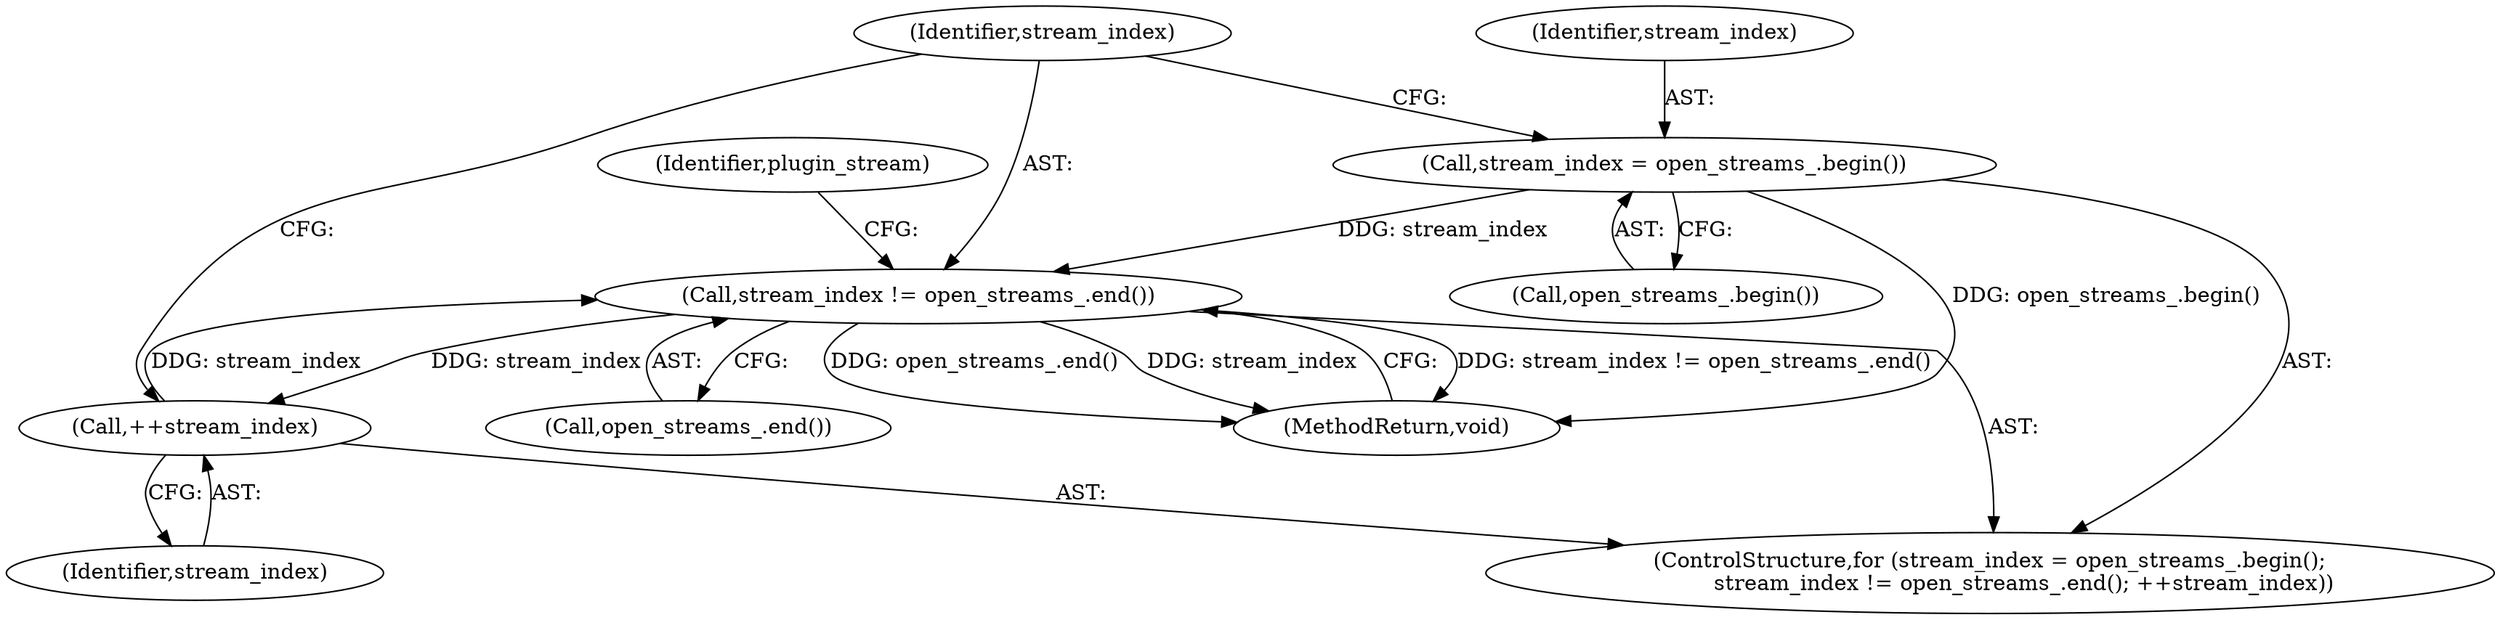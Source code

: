 digraph "0_Chrome_ea3d1d84be3d6f97bf50e76511c9e26af6895533_31@API" {
"1000157" [label="(Call,stream_index = open_streams_.begin())"];
"1000160" [label="(Call,stream_index != open_streams_.end())"];
"1000163" [label="(Call,++stream_index)"];
"1000157" [label="(Call,stream_index = open_streams_.begin())"];
"1000158" [label="(Identifier,stream_index)"];
"1000168" [label="(Identifier,plugin_stream)"];
"1000160" [label="(Call,stream_index != open_streams_.end())"];
"1000161" [label="(Identifier,stream_index)"];
"1000156" [label="(ControlStructure,for (stream_index = open_streams_.begin();\n          stream_index != open_streams_.end(); ++stream_index))"];
"1000159" [label="(Call,open_streams_.begin())"];
"1000164" [label="(Identifier,stream_index)"];
"1000163" [label="(Call,++stream_index)"];
"1000162" [label="(Call,open_streams_.end())"];
"1000191" [label="(MethodReturn,void)"];
"1000157" -> "1000156"  [label="AST: "];
"1000157" -> "1000159"  [label="CFG: "];
"1000158" -> "1000157"  [label="AST: "];
"1000159" -> "1000157"  [label="AST: "];
"1000161" -> "1000157"  [label="CFG: "];
"1000157" -> "1000191"  [label="DDG: open_streams_.begin()"];
"1000157" -> "1000160"  [label="DDG: stream_index"];
"1000160" -> "1000156"  [label="AST: "];
"1000160" -> "1000162"  [label="CFG: "];
"1000161" -> "1000160"  [label="AST: "];
"1000162" -> "1000160"  [label="AST: "];
"1000168" -> "1000160"  [label="CFG: "];
"1000191" -> "1000160"  [label="CFG: "];
"1000160" -> "1000191"  [label="DDG: stream_index != open_streams_.end()"];
"1000160" -> "1000191"  [label="DDG: open_streams_.end()"];
"1000160" -> "1000191"  [label="DDG: stream_index"];
"1000163" -> "1000160"  [label="DDG: stream_index"];
"1000160" -> "1000163"  [label="DDG: stream_index"];
"1000163" -> "1000156"  [label="AST: "];
"1000163" -> "1000164"  [label="CFG: "];
"1000164" -> "1000163"  [label="AST: "];
"1000161" -> "1000163"  [label="CFG: "];
}
